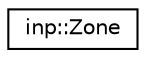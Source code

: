 digraph "Graphical Class Hierarchy"
{
  edge [fontname="Helvetica",fontsize="10",labelfontname="Helvetica",labelfontsize="10"];
  node [fontname="Helvetica",fontsize="10",shape=record];
  rankdir="LR";
  Node0 [label="inp::Zone",height=0.2,width=0.4,color="black", fillcolor="white", style="filled",URL="$structinp_1_1Zone.html",tooltip="User-input data for zones. "];
}
